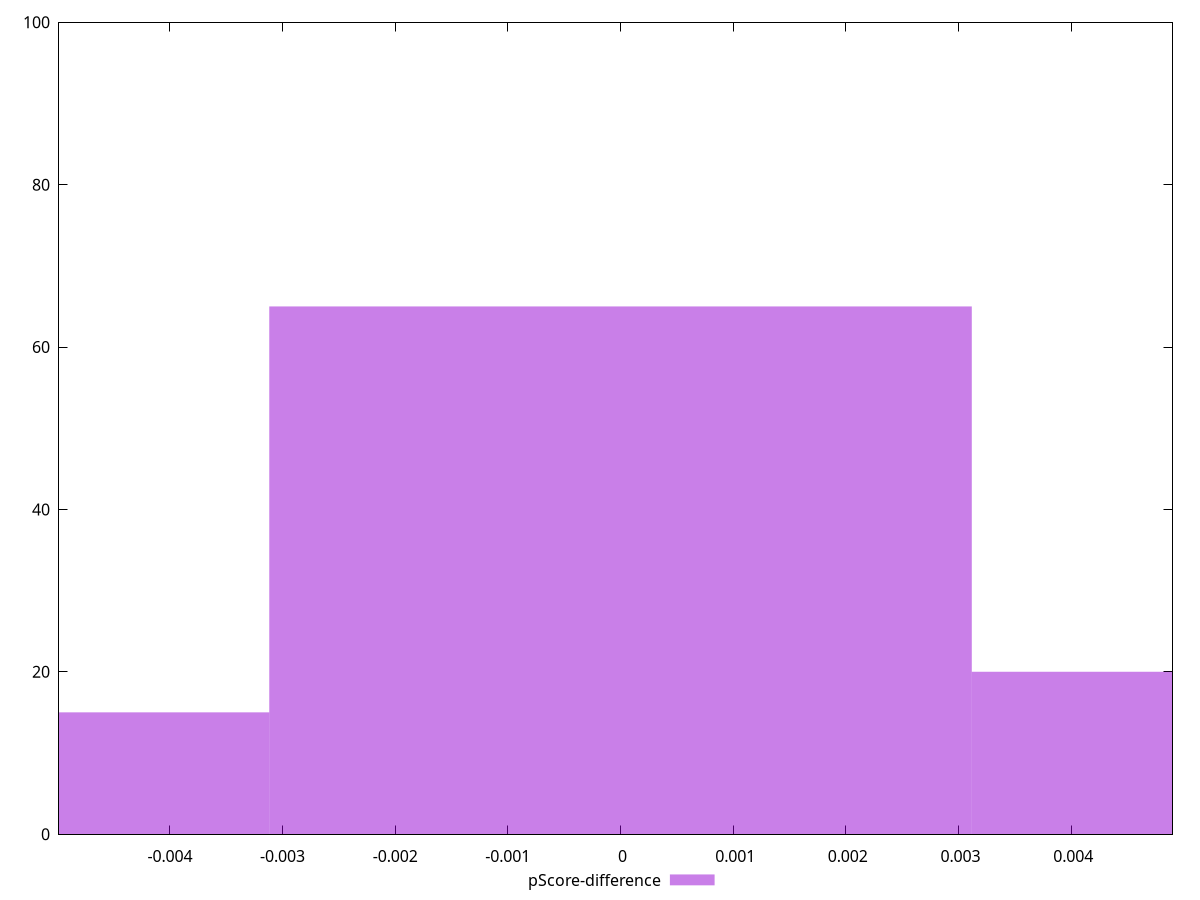 reset

$pScoreDifference <<EOF
0 65
0.006235642580436163 20
-0.006235642580436163 15
EOF

set key outside below
set boxwidth 0.006235642580436163
set xrange [-0.004984249353720771:0.004899432519928304]
set yrange [0:100]
set trange [0:100]
set style fill transparent solid 0.5 noborder
set terminal svg size 640, 490 enhanced background rgb 'white'
set output "reprap/first-meaningful-paint/samples/pages+cached+noexternal/pScore-difference/histogram.svg"

plot $pScoreDifference title "pScore-difference" with boxes

reset
